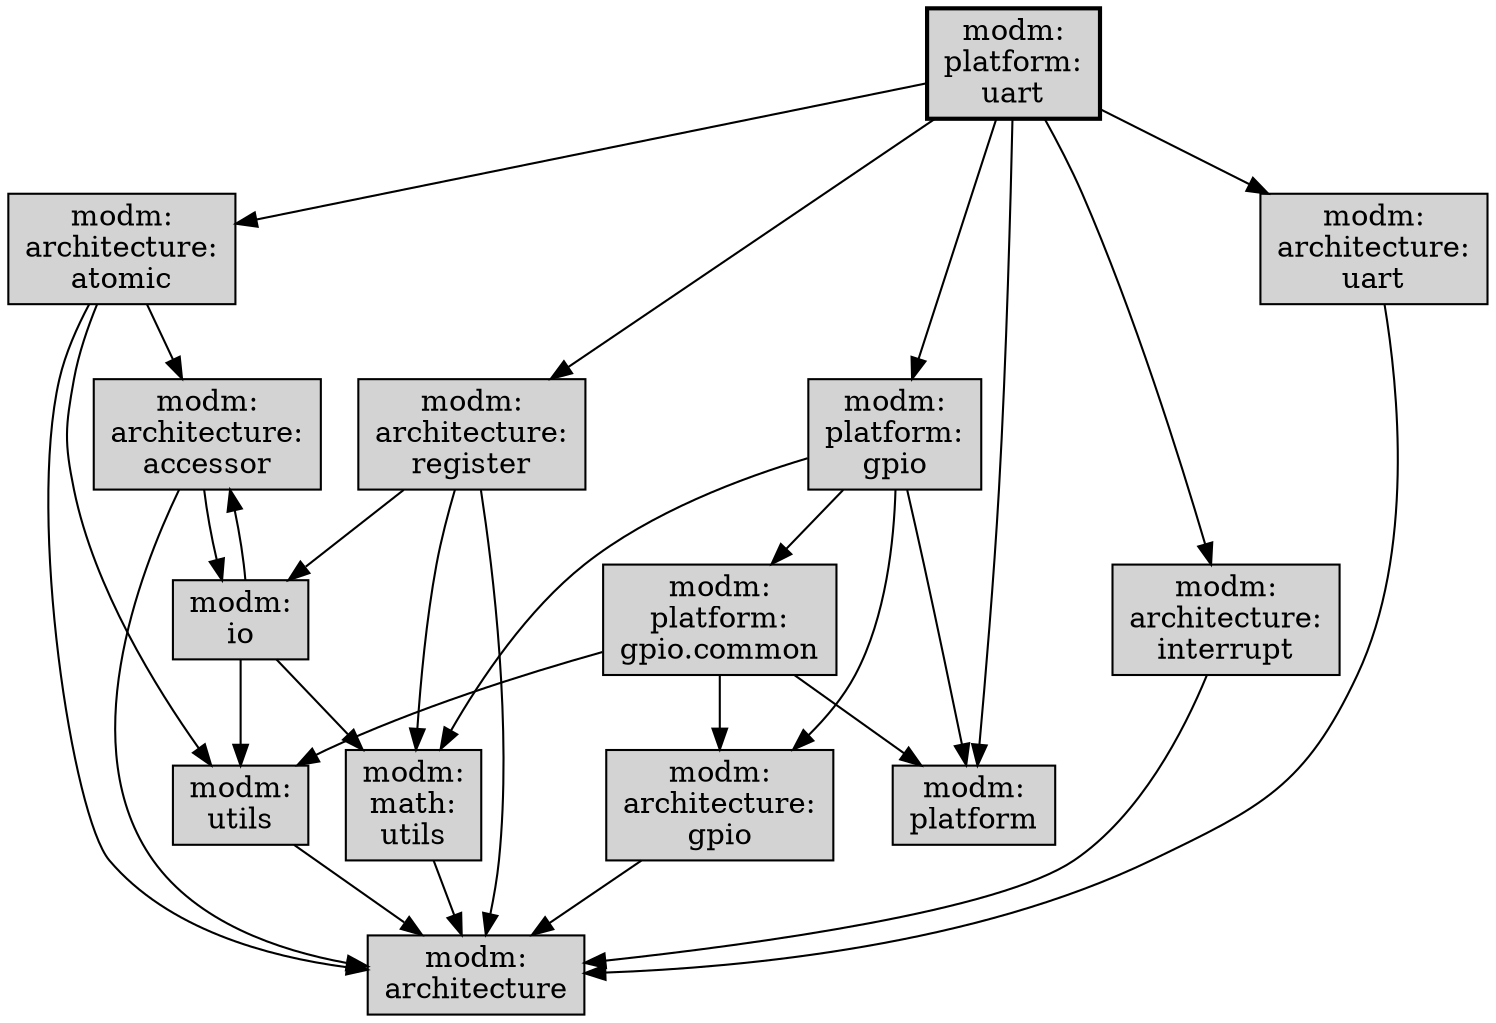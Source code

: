 digraph dependencies
{
	subgraph modm
	{
		label = "modm";
		node [style=filled, shape=box];

		modm_architecture [label="modm:\narchitecture", style="filled,solid"];
		modm_architecture_accessor [label="modm:\narchitecture:\naccessor", style="filled,solid"];
		modm_architecture_atomic [label="modm:\narchitecture:\natomic", style="filled,solid"];
		modm_architecture_gpio [label="modm:\narchitecture:\ngpio", style="filled,solid"];
		modm_architecture_interrupt [label="modm:\narchitecture:\ninterrupt", style="filled,solid"];
		modm_architecture_register [label="modm:\narchitecture:\nregister", style="filled,solid"];
		modm_architecture_uart [label="modm:\narchitecture:\nuart", style="filled,solid"];
		modm_io [label="modm:\nio", style="filled,solid"];
		modm_math_utils [label="modm:\nmath:\nutils", style="filled,solid"];
		modm_platform [label="modm:\nplatform", style="filled,solid"];
		modm_platform_gpio [label="modm:\nplatform:\ngpio", style="filled,solid"];
		modm_platform_gpio_common [label="modm:\nplatform:\ngpio.common", style="filled,solid"];
		modm_platform_uart [label="modm:\nplatform:\nuart", style="filled,bold"];
		modm_utils [label="modm:\nutils", style="filled,solid"];
	}
	modm_architecture_accessor -> modm_architecture;
	modm_architecture_accessor -> modm_io;
	modm_architecture_atomic -> modm_architecture;
	modm_architecture_atomic -> modm_architecture_accessor;
	modm_architecture_atomic -> modm_utils;
	modm_architecture_gpio -> modm_architecture;
	modm_architecture_interrupt -> modm_architecture;
	modm_architecture_register -> modm_architecture;
	modm_architecture_register -> modm_io;
	modm_architecture_register -> modm_math_utils;
	modm_architecture_uart -> modm_architecture;
	modm_io -> modm_architecture_accessor;
	modm_io -> modm_math_utils;
	modm_io -> modm_utils;
	modm_math_utils -> modm_architecture;
	modm_platform_gpio -> modm_architecture_gpio;
	modm_platform_gpio -> modm_math_utils;
	modm_platform_gpio -> modm_platform;
	modm_platform_gpio -> modm_platform_gpio_common;
	modm_platform_gpio_common -> modm_architecture_gpio;
	modm_platform_gpio_common -> modm_platform;
	modm_platform_gpio_common -> modm_utils;
	modm_platform_uart -> modm_architecture_atomic;
	modm_platform_uart -> modm_architecture_interrupt;
	modm_platform_uart -> modm_architecture_register;
	modm_platform_uart -> modm_architecture_uart;
	modm_platform_uart -> modm_platform;
	modm_platform_uart -> modm_platform_gpio;
	modm_utils -> modm_architecture;
}
